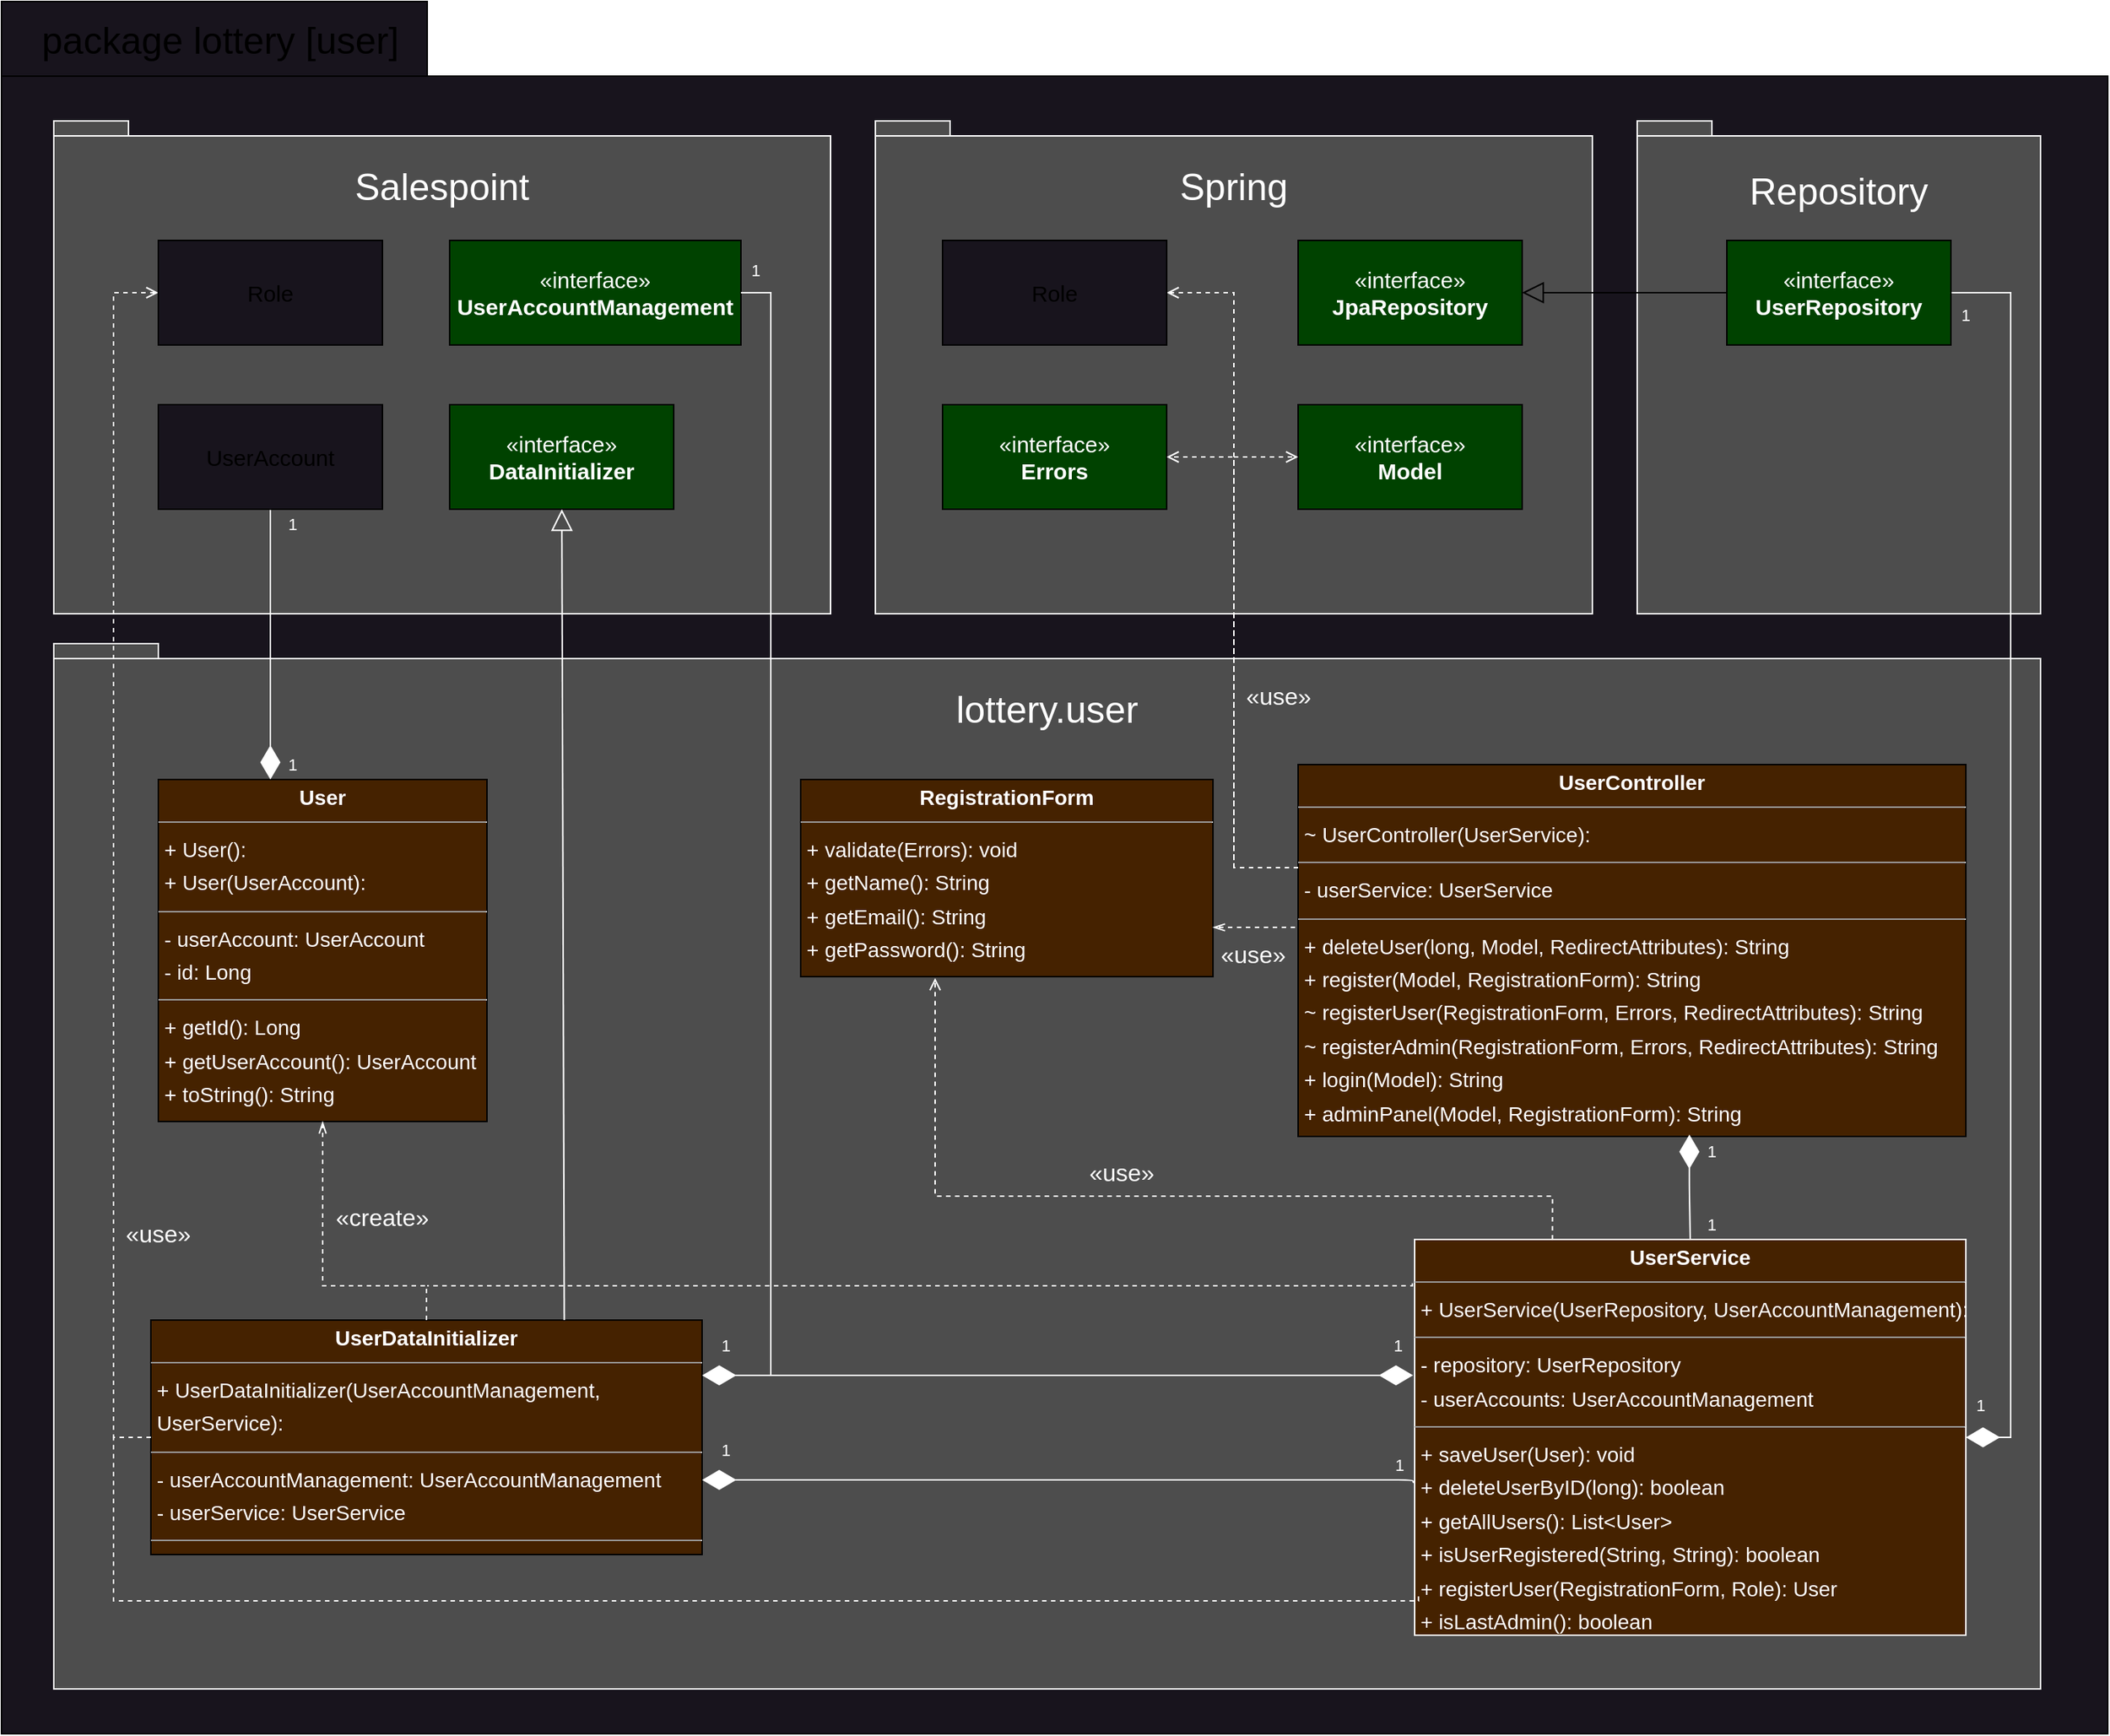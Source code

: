 <mxfile version="22.0.3" type="device">
  <diagram id="vwTyUrxmHKho5endLBef" name="Page-1">
    <mxGraphModel dx="2593" dy="1934" grid="1" gridSize="10" guides="1" tooltips="1" connect="1" arrows="1" fold="1" page="0" pageScale="1" pageWidth="827" pageHeight="1169" background="none" math="0" shadow="0">
      <root>
        <mxCell id="0" />
        <mxCell id="1" parent="0" />
        <mxCell id="Igdfw0Vr0Fjmk-TZzNG5-1" value="" style="shape=folder;fontStyle=1;spacingTop=10;tabWidth=285;tabHeight=50;tabPosition=left;html=1;whiteSpace=wrap;fillColor=#18141D;" vertex="1" parent="1">
          <mxGeometry x="-505" y="-670" width="1410" height="1160" as="geometry" />
        </mxCell>
        <mxCell id="Igdfw0Vr0Fjmk-TZzNG5-5" value="&lt;p style=&quot;line-height: 100%; font-size: 25px;&quot;&gt;&lt;font color=&quot;#ffffff&quot; style=&quot;font-size: 25px;&quot;&gt;lottery.user&lt;/font&gt;&lt;/p&gt;" style="shape=folder;fontStyle=0;spacingTop=0;tabWidth=50;tabHeight=10;tabPosition=left;html=1;whiteSpace=wrap;fillColor=#4d4d4d;strokeColor=#FFFFFF;fontColor=#333333;verticalAlign=top;fontSize=25;" vertex="1" parent="1">
          <mxGeometry x="-470" y="-240" width="1330" height="700" as="geometry" />
        </mxCell>
        <mxCell id="Igdfw0Vr0Fjmk-TZzNG5-4" value="&lt;p style=&quot;line-height: 100%; font-size: 25px;&quot;&gt;&lt;font color=&quot;#ffffff&quot; style=&quot;font-size: 25px;&quot;&gt;Salespoint&lt;/font&gt;&lt;/p&gt;" style="shape=folder;fontStyle=0;spacingTop=0;tabWidth=50;tabHeight=10;tabPosition=left;html=1;whiteSpace=wrap;fillColor=#4d4d4d;strokeColor=#FFFFFF;fontColor=#333333;verticalAlign=top;fontSize=25;" vertex="1" parent="1">
          <mxGeometry x="-470" y="-590" width="520" height="330" as="geometry" />
        </mxCell>
        <mxCell id="gIhWsD8QKPpPS0bH5Xea-29" value="&lt;p style=&quot;line-height: 100%; font-size: 25px;&quot;&gt;&lt;font color=&quot;#ffffff&quot; style=&quot;font-size: 25px;&quot;&gt;Spring&lt;/font&gt;&lt;/p&gt;" style="shape=folder;fontStyle=0;spacingTop=0;tabWidth=50;tabHeight=10;tabPosition=left;html=1;whiteSpace=wrap;fillColor=#4d4d4d;strokeColor=#FFFFFF;fontColor=#333333;verticalAlign=top;fontSize=25;" parent="1" vertex="1">
          <mxGeometry x="80" y="-590" width="480" height="330" as="geometry" />
        </mxCell>
        <mxCell id="node3" value="&lt;p style=&quot;margin:0px;margin-top:4px;text-align:center;&quot;&gt;&lt;b&gt;RegistrationForm&lt;/b&gt;&lt;/p&gt;&lt;hr size=&quot;1&quot;&gt;&lt;p style=&quot;margin:0 0 0 4px;line-height:1.6;&quot;&gt;+ validate(Errors): void&lt;br&gt;+ getName(): String&lt;br&gt;+ getEmail(): String&lt;br&gt;+ getPassword(): String&lt;/p&gt;" style="verticalAlign=top;align=left;overflow=fill;fontSize=14;fontFamily=Helvetica;html=1;rounded=0;shadow=0;comic=0;labelBackgroundColor=none;strokeWidth=1;fillColor=#452200;fontColor=#ffffff;" parent="1" vertex="1">
          <mxGeometry x="30" y="-149" width="276" height="132" as="geometry" />
        </mxCell>
        <mxCell id="node5" value="&lt;p style=&quot;margin:0px;margin-top:4px;text-align:center;&quot;&gt;&lt;b&gt;User&lt;/b&gt;&lt;/p&gt;&lt;hr size=&quot;1&quot;&gt;&lt;p style=&quot;margin:0 0 0 4px;line-height:1.6;&quot;&gt;+ User(): &lt;br&gt;+ User(UserAccount): &lt;/p&gt;&lt;hr size=&quot;1&quot;&gt;&lt;p style=&quot;margin:0 0 0 4px;line-height:1.6;&quot;&gt;- userAccount: UserAccount&lt;br&gt;- id: Long&lt;/p&gt;&lt;hr size=&quot;1&quot;&gt;&lt;p style=&quot;margin:0 0 0 4px;line-height:1.6;&quot;&gt;+ getId(): Long&lt;br&gt;+ getUserAccount(): UserAccount&lt;br&gt;+ toString(): String&lt;/p&gt;" style="verticalAlign=top;align=left;overflow=fill;fontSize=14;fontFamily=Helvetica;html=1;rounded=0;shadow=0;comic=0;labelBackgroundColor=none;strokeWidth=1;fillColor=#452200;fontColor=#ffffff;" parent="1" vertex="1">
          <mxGeometry x="-400" y="-149" width="220" height="229" as="geometry" />
        </mxCell>
        <mxCell id="node1" value="&lt;p style=&quot;margin:0px;margin-top:4px;text-align:center;&quot;&gt;&lt;b&gt;UserController&lt;/b&gt;&lt;/p&gt;&lt;hr size=&quot;1&quot;&gt;&lt;p style=&quot;margin:0 0 0 4px;line-height:1.6;&quot;&gt;~ UserController(UserService): &lt;/p&gt;&lt;hr size=&quot;1&quot;&gt;&lt;p style=&quot;margin:0 0 0 4px;line-height:1.6;&quot;&gt;- userService: UserService&lt;/p&gt;&lt;hr size=&quot;1&quot;&gt;&lt;p style=&quot;margin:0 0 0 4px;line-height:1.6;&quot;&gt;+ deleteUser(long, Model, RedirectAttributes): String&lt;br&gt;+ register(Model, RegistrationForm): String&lt;br&gt;~ registerUser(RegistrationForm, Errors, RedirectAttributes): String&lt;br&gt;~ registerAdmin(RegistrationForm, Errors, RedirectAttributes): String&lt;br&gt;+ login(Model): String&lt;br&gt;+ adminPanel(Model, RegistrationForm): String&lt;/p&gt;" style="verticalAlign=top;align=left;overflow=fill;fontSize=14;fontFamily=Helvetica;html=1;rounded=0;shadow=0;comic=0;labelBackgroundColor=none;strokeWidth=1;fillColor=#452200;fontColor=#ffffff;" parent="1" vertex="1">
          <mxGeometry x="363" y="-159" width="447" height="249" as="geometry" />
        </mxCell>
        <mxCell id="node4" value="&lt;p style=&quot;margin:0px;margin-top:4px;text-align:center;&quot;&gt;&lt;b&gt;UserDataInitializer&lt;/b&gt;&lt;/p&gt;&lt;hr size=&quot;1&quot;&gt;&lt;p style=&quot;margin:0 0 0 4px;line-height:1.6;&quot;&gt;+ UserDataInitializer(UserAccountManagement, UserService): &lt;/p&gt;&lt;hr size=&quot;1&quot;&gt;&lt;p style=&quot;margin:0 0 0 4px;line-height:1.6;&quot;&gt;- userAccountManagement: UserAccountManagement&lt;br&gt;- userService: UserService&lt;/p&gt;&lt;hr size=&quot;1&quot;&gt;&lt;p style=&quot;margin:0 0 0 4px;line-height:1.6;&quot;&gt;+ initialize(): void&lt;/p&gt;" style="verticalAlign=top;align=left;overflow=fill;fontSize=14;fontFamily=Helvetica;html=1;rounded=0;shadow=0;comic=0;labelBackgroundColor=none;strokeWidth=1;fillColor=#452200;whiteSpace=wrap;fontColor=#ffffff;" parent="1" vertex="1">
          <mxGeometry x="-405" y="213" width="369" height="157" as="geometry" />
        </mxCell>
        <mxCell id="node2" value="&lt;p style=&quot;margin:0px;margin-top:4px;text-align:center;&quot;&gt;&lt;b&gt;UserService&lt;/b&gt;&lt;/p&gt;&lt;hr size=&quot;1&quot;&gt;&lt;p style=&quot;margin:0 0 0 4px;line-height:1.6;&quot;&gt;+ UserService(UserRepository, UserAccountManagement): &lt;/p&gt;&lt;hr size=&quot;1&quot;&gt;&lt;p style=&quot;margin:0 0 0 4px;line-height:1.6;&quot;&gt;- repository: UserRepository&lt;br&gt;- userAccounts: UserAccountManagement&lt;/p&gt;&lt;hr size=&quot;1&quot;&gt;&lt;p style=&quot;margin:0 0 0 4px;line-height:1.6;&quot;&gt;+ saveUser(User): void&lt;br&gt;+ deleteUserByID(long): boolean&lt;br&gt;+ getAllUsers(): List&amp;lt;User&amp;gt;&lt;br&gt;+ isUserRegistered(String, String): boolean&lt;br&gt;+ registerUser(RegistrationForm, Role): User&lt;br&gt;+ isLastAdmin(): boolean&lt;/p&gt;" style="verticalAlign=top;align=left;overflow=fill;fontSize=14;fontFamily=Helvetica;html=1;rounded=0;shadow=0;comic=0;labelBackgroundColor=none;strokeWidth=1;fillColor=#452200;strokeColor=#ffffff;fontColor=#ffffff;" parent="1" vertex="1">
          <mxGeometry x="441" y="159" width="369" height="265" as="geometry" />
        </mxCell>
        <mxCell id="edge5" value="" style="html=1;rounded=1;edgeStyle=orthogonalEdgeStyle;dashed=1;startArrow=none;endArrow=openThin;endSize=6;strokeColor=#ffffff;entryX=1;entryY=0.75;entryDx=0;entryDy=0;" parent="1" target="node3" edge="1">
          <mxGeometry width="50" height="50" relative="1" as="geometry">
            <Array as="points">
              <mxPoint x="361" y="-50" />
            </Array>
            <mxPoint x="361" y="-50" as="sourcePoint" />
            <mxPoint x="318.112" y="-56.204" as="targetPoint" />
          </mxGeometry>
        </mxCell>
        <mxCell id="edge2" value="" style="html=1;rounded=1;edgeStyle=orthogonalEdgeStyle;dashed=0;startArrow=diamondThin;endArrow=none;endSize=12;strokeColor=#ffffff;entryX=0.5;entryY=0;entryDx=0;entryDy=0;exitX=0.586;exitY=0.995;exitDx=0;exitDy=0;exitPerimeter=0;endFill=0;startFill=1;startSize=20;" parent="1" source="node1" target="node2" edge="1">
          <mxGeometry width="50" height="50" relative="1" as="geometry">
            <Array as="points" />
          </mxGeometry>
        </mxCell>
        <mxCell id="label16" value="" style="edgeLabel;resizable=0;html=1;align=left;verticalAlign=top;strokeColor=default;" parent="edge2" vertex="1" connectable="0">
          <mxGeometry x="190" y="262" as="geometry" />
        </mxCell>
        <mxCell id="edge6" value="" style="html=1;rounded=0;edgeStyle=orthogonalEdgeStyle;dashed=1;startArrow=none;endArrow=openThin;endSize=6;strokeColor=#ffffff;exitX=0.500;exitY=0.000;exitDx=0;exitDy=0;entryX=0.500;entryY=1.000;entryDx=0;entryDy=0;" parent="1" source="node4" target="node5" edge="1">
          <mxGeometry width="50" height="50" relative="1" as="geometry">
            <Array as="points">
              <mxPoint x="-221" y="190" />
              <mxPoint x="-290" y="190" />
            </Array>
          </mxGeometry>
        </mxCell>
        <mxCell id="label38" value="" style="edgeLabel;resizable=0;html=1;align=left;verticalAlign=top;strokeColor=default;labelBackgroundColor=#4d4d4d;fontColor=#ffffff;" parent="edge6" vertex="1" connectable="0">
          <mxGeometry x="-280" y="140" as="geometry" />
        </mxCell>
        <mxCell id="edge3" value="" style="html=1;rounded=1;edgeStyle=orthogonalEdgeStyle;startArrow=diamondThin;endArrow=none;endSize=12;strokeColor=#ffffff;entryX=0.001;entryY=0.614;entryDx=0;entryDy=0;entryPerimeter=0;endFill=0;startFill=1;startSize=20;" parent="1" target="node2" edge="1">
          <mxGeometry width="50" height="50" relative="1" as="geometry">
            <Array as="points">
              <mxPoint x="440" y="320" />
              <mxPoint x="440" y="322" />
            </Array>
            <mxPoint x="-36" y="320" as="sourcePoint" />
            <mxPoint x="330" y="320" as="targetPoint" />
          </mxGeometry>
        </mxCell>
        <mxCell id="edge0" value="" style="html=1;rounded=0;edgeStyle=orthogonalEdgeStyle;dashed=1;startArrow=none;endArrow=open;endSize=6;strokeColor=#ffffff;exitX=0.25;exitY=0;exitDx=0;exitDy=0;endFill=0;" parent="1" source="node2" edge="1">
          <mxGeometry width="50" height="50" relative="1" as="geometry">
            <Array as="points">
              <mxPoint x="533" y="130" />
              <mxPoint x="120" y="130" />
            </Array>
            <mxPoint x="120" y="-16" as="targetPoint" />
          </mxGeometry>
        </mxCell>
        <mxCell id="edge1" value="" style="html=1;rounded=0;edgeStyle=orthogonalEdgeStyle;dashed=1;startArrow=none;endArrow=none;endSize=12;strokeColor=#ffffff;exitX=-0.004;exitY=0.111;exitDx=0;exitDy=0;fontColor=#ffffff;exitPerimeter=0;endFill=0;" parent="1" source="node2" edge="1">
          <mxGeometry width="50" height="50" relative="1" as="geometry">
            <Array as="points">
              <mxPoint x="440" y="190" />
            </Array>
            <mxPoint x="-220" y="190" as="targetPoint" />
          </mxGeometry>
        </mxCell>
        <mxCell id="gIhWsD8QKPpPS0bH5Xea-15" value="«interface»&lt;br style=&quot;font-size: 15px;&quot;&gt;&lt;b style=&quot;font-size: 15px;&quot;&gt;JpaRepository&lt;/b&gt;" style="html=1;whiteSpace=wrap;fillColor=#004200;fontColor=#ffffff;fontSize=15;" parent="1" vertex="1">
          <mxGeometry x="363" y="-510" width="150" height="70" as="geometry" />
        </mxCell>
        <mxCell id="gIhWsD8QKPpPS0bH5Xea-16" value="«interface»&lt;br style=&quot;font-size: 15px;&quot;&gt;&lt;b style=&quot;font-size: 15px;&quot;&gt;Model&lt;/b&gt;" style="html=1;whiteSpace=wrap;fillColor=#004200;fontColor=#ffffff;fontSize=15;" parent="1" vertex="1">
          <mxGeometry x="363" y="-400" width="150" height="70" as="geometry" />
        </mxCell>
        <mxCell id="gIhWsD8QKPpPS0bH5Xea-17" value="«interface»&lt;br style=&quot;font-size: 15px;&quot;&gt;&lt;b style=&quot;font-size: 15px;&quot;&gt;Errors&lt;/b&gt;" style="html=1;whiteSpace=wrap;fillColor=#004200;fontColor=#ffffff;fontSize=15;" parent="1" vertex="1">
          <mxGeometry x="125" y="-400" width="150" height="70" as="geometry" />
        </mxCell>
        <mxCell id="gIhWsD8QKPpPS0bH5Xea-27" value="«interface»&lt;br style=&quot;font-size: 15px;&quot;&gt;&lt;b style=&quot;font-size: 15px;&quot;&gt;UserAccountManagement&lt;/b&gt;" style="html=1;whiteSpace=wrap;fillColor=#004200;fontColor=#ffffff;fontSize=15;" parent="1" vertex="1">
          <mxGeometry x="-205" y="-510" width="195" height="70" as="geometry" />
        </mxCell>
        <mxCell id="gIhWsD8QKPpPS0bH5Xea-28" value="«interface»&lt;br style=&quot;font-size: 15px;&quot;&gt;&lt;b style=&quot;font-size: 15px;&quot;&gt;DataInitializer&lt;/b&gt;" style="html=1;whiteSpace=wrap;fillColor=#004200;fontColor=#ffffff;fontSize=15;" parent="1" vertex="1">
          <mxGeometry x="-205" y="-400" width="150" height="70" as="geometry" />
        </mxCell>
        <mxCell id="gIhWsD8QKPpPS0bH5Xea-34" value="" style="endArrow=open;endFill=0;html=1;edgeStyle=orthogonalEdgeStyle;align=left;verticalAlign=top;rounded=0;exitX=0;exitY=0.5;exitDx=0;exitDy=0;strokeColor=#ffffff;entryX=0;entryY=0.5;entryDx=0;entryDy=0;dashed=1;" parent="1" source="node4" target="Igdfw0Vr0Fjmk-TZzNG5-6" edge="1">
          <mxGeometry x="-1" relative="1" as="geometry">
            <mxPoint x="-350" y="291" as="sourcePoint" />
            <mxPoint x="-340" y="-454" as="targetPoint" />
            <Array as="points">
              <mxPoint x="-430" y="292" />
              <mxPoint x="-430" y="-475" />
            </Array>
          </mxGeometry>
        </mxCell>
        <mxCell id="gIhWsD8QKPpPS0bH5Xea-36" value="" style="endArrow=none;endFill=0;html=1;edgeStyle=orthogonalEdgeStyle;align=left;verticalAlign=top;rounded=0;strokeColor=#ffffff;startArrow=diamondThin;startFill=1;startSize=20;" parent="1" target="gIhWsD8QKPpPS0bH5Xea-27" edge="1">
          <mxGeometry x="-1" relative="1" as="geometry">
            <mxPoint x="-36" y="250" as="sourcePoint" />
            <mxPoint x="90" as="targetPoint" />
            <Array as="points">
              <mxPoint x="-36" y="250" />
              <mxPoint x="10" y="250" />
              <mxPoint x="10" y="-475" />
            </Array>
          </mxGeometry>
        </mxCell>
        <mxCell id="gIhWsD8QKPpPS0bH5Xea-38" value="" style="endArrow=block;endSize=12;endFill=0;html=1;rounded=0;strokeColor=#ffffff;exitX=0.75;exitY=0;exitDx=0;exitDy=0;" parent="1" source="node4" target="gIhWsD8QKPpPS0bH5Xea-28" edge="1">
          <mxGeometry x="-0.001" width="160" relative="1" as="geometry">
            <mxPoint x="70" y="-130" as="sourcePoint" />
            <mxPoint x="230" y="-130" as="targetPoint" />
            <mxPoint as="offset" />
          </mxGeometry>
        </mxCell>
        <mxCell id="gIhWsD8QKPpPS0bH5Xea-39" value="" style="endArrow=none;endFill=0;html=1;edgeStyle=orthogonalEdgeStyle;align=left;verticalAlign=top;rounded=0;strokeColor=#ffffff;entryX=0.5;entryY=1;entryDx=0;entryDy=0;startArrow=diamondThin;startFill=1;startSize=20;" parent="1" source="node5" target="Igdfw0Vr0Fjmk-TZzNG5-7" edge="1">
          <mxGeometry x="-1" relative="1" as="geometry">
            <mxPoint x="-120" y="-220" as="sourcePoint" />
            <mxPoint x="-129.96" y="-454" as="targetPoint" />
            <Array as="points">
              <mxPoint x="-325" y="-170" />
              <mxPoint x="-325" y="-170" />
            </Array>
          </mxGeometry>
        </mxCell>
        <mxCell id="gIhWsD8QKPpPS0bH5Xea-41" value="" style="endArrow=open;endFill=0;html=1;edgeStyle=orthogonalEdgeStyle;align=left;verticalAlign=top;rounded=0;strokeColor=#ffffff;entryX=1;entryY=0.5;entryDx=0;entryDy=0;dashed=1;" parent="1" source="node1" target="Igdfw0Vr0Fjmk-TZzNG5-8" edge="1">
          <mxGeometry x="-1" relative="1" as="geometry">
            <mxPoint x="-120" y="-220" as="sourcePoint" />
            <mxPoint x="420" y="-508" as="targetPoint" />
            <Array as="points">
              <mxPoint x="320" y="-90" />
              <mxPoint x="320" y="-475" />
            </Array>
          </mxGeometry>
        </mxCell>
        <mxCell id="gIhWsD8QKPpPS0bH5Xea-43" value="" style="endArrow=open;endFill=0;html=1;edgeStyle=orthogonalEdgeStyle;align=left;verticalAlign=top;rounded=0;strokeColor=#ffffff;entryX=1;entryY=0.5;entryDx=0;entryDy=0;dashed=1;" parent="1" edge="1" target="gIhWsD8QKPpPS0bH5Xea-17">
          <mxGeometry x="-1" relative="1" as="geometry">
            <mxPoint x="320" y="-90" as="sourcePoint" />
            <mxPoint x="450" y="-446" as="targetPoint" />
            <Array as="points">
              <mxPoint x="320" y="-160" />
              <mxPoint x="320" y="-365" />
            </Array>
          </mxGeometry>
        </mxCell>
        <mxCell id="gIhWsD8QKPpPS0bH5Xea-45" value="" style="endArrow=open;endFill=0;html=1;edgeStyle=orthogonalEdgeStyle;align=left;verticalAlign=top;rounded=0;strokeColor=#ffffff;entryX=0;entryY=0.5;entryDx=0;entryDy=0;dashed=1;" parent="1" source="node1" target="gIhWsD8QKPpPS0bH5Xea-16" edge="1">
          <mxGeometry x="-1" relative="1" as="geometry">
            <mxPoint x="-260" y="-190" as="sourcePoint" />
            <mxPoint x="-100" y="-190" as="targetPoint" />
            <Array as="points">
              <mxPoint x="320" y="-90" />
              <mxPoint x="320" y="-365" />
            </Array>
          </mxGeometry>
        </mxCell>
        <mxCell id="gIhWsD8QKPpPS0bH5Xea-48" value="" style="endArrow=none;endFill=0;html=1;edgeStyle=orthogonalEdgeStyle;align=left;verticalAlign=top;rounded=0;strokeColor=#ffffff;startArrow=diamondThin;startFill=1;startSize=20;" parent="1" target="gIhWsD8QKPpPS0bH5Xea-27" edge="1">
          <mxGeometry x="-1" relative="1" as="geometry">
            <mxPoint x="440" y="250" as="sourcePoint" />
            <mxPoint x="370" y="-180" as="targetPoint" />
            <Array as="points">
              <mxPoint x="10" y="250" />
              <mxPoint x="10" y="-475" />
            </Array>
          </mxGeometry>
        </mxCell>
        <mxCell id="gIhWsD8QKPpPS0bH5Xea-50" value="" style="endArrow=none;endFill=0;html=1;edgeStyle=orthogonalEdgeStyle;align=left;verticalAlign=top;rounded=0;exitX=0.007;exitY=0.902;exitDx=0;exitDy=0;exitPerimeter=0;strokeColor=#ffffff;dashed=1;" parent="1" source="node2" edge="1">
          <mxGeometry x="-1" relative="1" as="geometry">
            <mxPoint x="170" y="401" as="sourcePoint" />
            <mxPoint x="-430" y="292" as="targetPoint" />
            <Array as="points">
              <mxPoint x="224" y="401" />
              <mxPoint x="-430" y="401" />
              <mxPoint x="-430" y="-495" />
            </Array>
          </mxGeometry>
        </mxCell>
        <mxCell id="Igdfw0Vr0Fjmk-TZzNG5-2" value="package lottery [user]&amp;nbsp;" style="text;html=1;strokeColor=none;fillColor=none;align=center;verticalAlign=middle;whiteSpace=wrap;rounded=0;fontSize=25;" vertex="1" parent="1">
          <mxGeometry x="-505" y="-660" width="300" height="30" as="geometry" />
        </mxCell>
        <mxCell id="Igdfw0Vr0Fjmk-TZzNG5-6" value="Role" style="html=1;dropTarget=0;whiteSpace=wrap;fillColor=#18141D;fontSize=15;" vertex="1" parent="1">
          <mxGeometry x="-400" y="-510" width="150" height="70" as="geometry" />
        </mxCell>
        <mxCell id="Igdfw0Vr0Fjmk-TZzNG5-7" value="UserAccount" style="html=1;dropTarget=0;whiteSpace=wrap;fillColor=#18141D;fontSize=15;" vertex="1" parent="1">
          <mxGeometry x="-400" y="-400" width="150" height="70" as="geometry" />
        </mxCell>
        <mxCell id="Igdfw0Vr0Fjmk-TZzNG5-8" value="Role" style="html=1;dropTarget=0;whiteSpace=wrap;fillColor=#18141D;fontSize=15;" vertex="1" parent="1">
          <mxGeometry x="125" y="-510" width="150" height="70" as="geometry" />
        </mxCell>
        <mxCell id="Igdfw0Vr0Fjmk-TZzNG5-9" value="&lt;p style=&quot;font-size: 25px;&quot;&gt;&lt;span style=&quot;font-weight: normal;&quot;&gt;Repository&lt;/span&gt;&lt;/p&gt;" style="shape=folder;fontStyle=0;spacingTop=0;tabWidth=50;tabHeight=10;tabPosition=left;html=1;whiteSpace=wrap;align=center;fillColor=#4D4D4D;strokeColor=#FFFFFF;fontColor=#ffffff;gradientColor=none;fontSize=25;verticalAlign=top;labelPosition=center;verticalLabelPosition=middle;horizontal=1;" vertex="1" parent="1">
          <mxGeometry x="590" y="-590" width="270" height="330" as="geometry" />
        </mxCell>
        <mxCell id="edge4" value="" style="html=1;rounded=0;edgeStyle=orthogonalEdgeStyle;dashed=0;startArrow=diamondThin;endArrow=none;endSize=12;strokeColor=#ffffff;exitX=1;exitY=0.5;exitDx=0;exitDy=0;entryX=1;entryY=0.5;entryDx=0;entryDy=0;fontColor=#ffffff;endFill=0;startFill=1;startSize=20;" parent="1" source="node2" target="Igdfw0Vr0Fjmk-TZzNG5-11" edge="1">
          <mxGeometry width="50" height="50" relative="1" as="geometry">
            <Array as="points">
              <mxPoint x="840" y="292" />
              <mxPoint x="840" y="-475" />
            </Array>
            <mxPoint x="735" y="-426" as="targetPoint" />
          </mxGeometry>
        </mxCell>
        <mxCell id="label24" value="" style="edgeLabel;resizable=0;html=1;align=left;verticalAlign=top;strokeColor=default;" parent="edge4" vertex="1" connectable="0">
          <mxGeometry x="522" y="406" as="geometry" />
        </mxCell>
        <mxCell id="Igdfw0Vr0Fjmk-TZzNG5-12" style="edgeStyle=orthogonalEdgeStyle;rounded=0;orthogonalLoop=1;jettySize=auto;html=1;exitX=0;exitY=0.5;exitDx=0;exitDy=0;entryX=1;entryY=0.5;entryDx=0;entryDy=0;endArrow=block;endFill=0;endSize=12;" edge="1" parent="1" source="Igdfw0Vr0Fjmk-TZzNG5-11" target="gIhWsD8QKPpPS0bH5Xea-15">
          <mxGeometry relative="1" as="geometry" />
        </mxCell>
        <mxCell id="Igdfw0Vr0Fjmk-TZzNG5-11" value="«interface»&lt;br style=&quot;font-size: 15px;&quot;&gt;&lt;b style=&quot;font-size: 15px;&quot;&gt;UserRepository&lt;/b&gt;" style="html=1;whiteSpace=wrap;fillColor=#004200;fontColor=#ffffff;fontSize=15;" vertex="1" parent="1">
          <mxGeometry x="650" y="-510" width="150" height="70" as="geometry" />
        </mxCell>
        <mxCell id="Igdfw0Vr0Fjmk-TZzNG5-14" value="«use»" style="text;html=1;strokeColor=none;fillColor=none;align=center;verticalAlign=middle;whiteSpace=wrap;rounded=0;fontSize=16;fontColor=#FFFFFF;" vertex="1" parent="1">
          <mxGeometry x="-430" y="140" width="60" height="30" as="geometry" />
        </mxCell>
        <mxCell id="Igdfw0Vr0Fjmk-TZzNG5-15" value="«create»" style="text;html=1;strokeColor=none;fillColor=none;align=center;verticalAlign=middle;whiteSpace=wrap;rounded=0;fontSize=16;fontColor=#FFFFFF;" vertex="1" parent="1">
          <mxGeometry x="-280" y="129" width="60" height="30" as="geometry" />
        </mxCell>
        <mxCell id="Igdfw0Vr0Fjmk-TZzNG5-16" value="«use»" style="text;html=1;strokeColor=none;fillColor=none;align=center;verticalAlign=middle;whiteSpace=wrap;rounded=0;fontSize=16;fontColor=#FFFFFF;" vertex="1" parent="1">
          <mxGeometry x="215" y="99" width="60" height="30" as="geometry" />
        </mxCell>
        <mxCell id="Igdfw0Vr0Fjmk-TZzNG5-18" value="1" style="text;html=1;strokeColor=none;fillColor=none;align=center;verticalAlign=middle;whiteSpace=wrap;rounded=0;fontSize=11;fontColor=#FFFFFF;" vertex="1" parent="1">
          <mxGeometry x="-30" y="290" width="20" height="20" as="geometry" />
        </mxCell>
        <mxCell id="Igdfw0Vr0Fjmk-TZzNG5-19" value="1" style="text;html=1;strokeColor=none;fillColor=none;align=center;verticalAlign=middle;whiteSpace=wrap;rounded=0;fontSize=11;fontColor=#FFFFFF;" vertex="1" parent="1">
          <mxGeometry x="630" y="90" width="20" height="20" as="geometry" />
        </mxCell>
        <mxCell id="Igdfw0Vr0Fjmk-TZzNG5-20" value="1" style="text;html=1;strokeColor=none;fillColor=none;align=center;verticalAlign=middle;whiteSpace=wrap;rounded=0;fontSize=11;fontColor=#FFFFFF;" vertex="1" parent="1">
          <mxGeometry x="421" y="300" width="20" height="20" as="geometry" />
        </mxCell>
        <mxCell id="Igdfw0Vr0Fjmk-TZzNG5-21" value="1" style="text;html=1;strokeColor=none;fillColor=none;align=center;verticalAlign=middle;whiteSpace=wrap;rounded=0;fontSize=11;fontColor=#FFFFFF;" vertex="1" parent="1">
          <mxGeometry x="630" y="139" width="20" height="20" as="geometry" />
        </mxCell>
        <mxCell id="Igdfw0Vr0Fjmk-TZzNG5-23" value="1" style="text;html=1;strokeColor=none;fillColor=none;align=center;verticalAlign=middle;whiteSpace=wrap;rounded=0;fontSize=11;fontColor=#FFFFFF;" vertex="1" parent="1">
          <mxGeometry x="810" y="260" width="20" height="20" as="geometry" />
        </mxCell>
        <mxCell id="Igdfw0Vr0Fjmk-TZzNG5-24" value="1" style="text;html=1;strokeColor=none;fillColor=none;align=center;verticalAlign=middle;whiteSpace=wrap;rounded=0;fontSize=11;fontColor=#FFFFFF;" vertex="1" parent="1">
          <mxGeometry x="800" y="-470" width="20" height="20" as="geometry" />
        </mxCell>
        <mxCell id="Igdfw0Vr0Fjmk-TZzNG5-25" value="«use»" style="text;html=1;strokeColor=none;fillColor=none;align=center;verticalAlign=middle;whiteSpace=wrap;rounded=0;fontSize=16;fontColor=#FFFFFF;" vertex="1" parent="1">
          <mxGeometry x="320" y="-220" width="60" height="30" as="geometry" />
        </mxCell>
        <mxCell id="Igdfw0Vr0Fjmk-TZzNG5-26" value="«use»" style="text;html=1;strokeColor=none;fillColor=none;align=center;verticalAlign=middle;whiteSpace=wrap;rounded=0;fontSize=16;fontColor=#FFFFFF;" vertex="1" parent="1">
          <mxGeometry x="303" y="-47" width="60" height="30" as="geometry" />
        </mxCell>
        <mxCell id="Igdfw0Vr0Fjmk-TZzNG5-27" value="1" style="text;html=1;strokeColor=none;fillColor=none;align=center;verticalAlign=middle;whiteSpace=wrap;rounded=0;fontSize=11;fontColor=#FFFFFF;" vertex="1" parent="1">
          <mxGeometry x="-320" y="-169" width="20" height="20" as="geometry" />
        </mxCell>
        <mxCell id="Igdfw0Vr0Fjmk-TZzNG5-28" value="1" style="text;html=1;strokeColor=none;fillColor=none;align=center;verticalAlign=middle;whiteSpace=wrap;rounded=0;fontSize=11;fontColor=#FFFFFF;" vertex="1" parent="1">
          <mxGeometry x="-320" y="-330" width="20" height="20" as="geometry" />
        </mxCell>
        <mxCell id="Igdfw0Vr0Fjmk-TZzNG5-29" value="1" style="text;html=1;strokeColor=none;fillColor=none;align=center;verticalAlign=middle;whiteSpace=wrap;rounded=0;fontSize=11;fontColor=#FFFFFF;" vertex="1" parent="1">
          <mxGeometry x="-30" y="220" width="20" height="20" as="geometry" />
        </mxCell>
        <mxCell id="Igdfw0Vr0Fjmk-TZzNG5-30" value="1" style="text;html=1;strokeColor=none;fillColor=none;align=center;verticalAlign=middle;whiteSpace=wrap;rounded=0;fontSize=11;fontColor=#FFFFFF;" vertex="1" parent="1">
          <mxGeometry x="420" y="220" width="20" height="20" as="geometry" />
        </mxCell>
        <mxCell id="Igdfw0Vr0Fjmk-TZzNG5-31" value="1" style="text;html=1;strokeColor=none;fillColor=none;align=center;verticalAlign=middle;whiteSpace=wrap;rounded=0;fontSize=11;fontColor=#FFFFFF;" vertex="1" parent="1">
          <mxGeometry x="-10" y="-500" width="20" height="20" as="geometry" />
        </mxCell>
      </root>
    </mxGraphModel>
  </diagram>
</mxfile>
